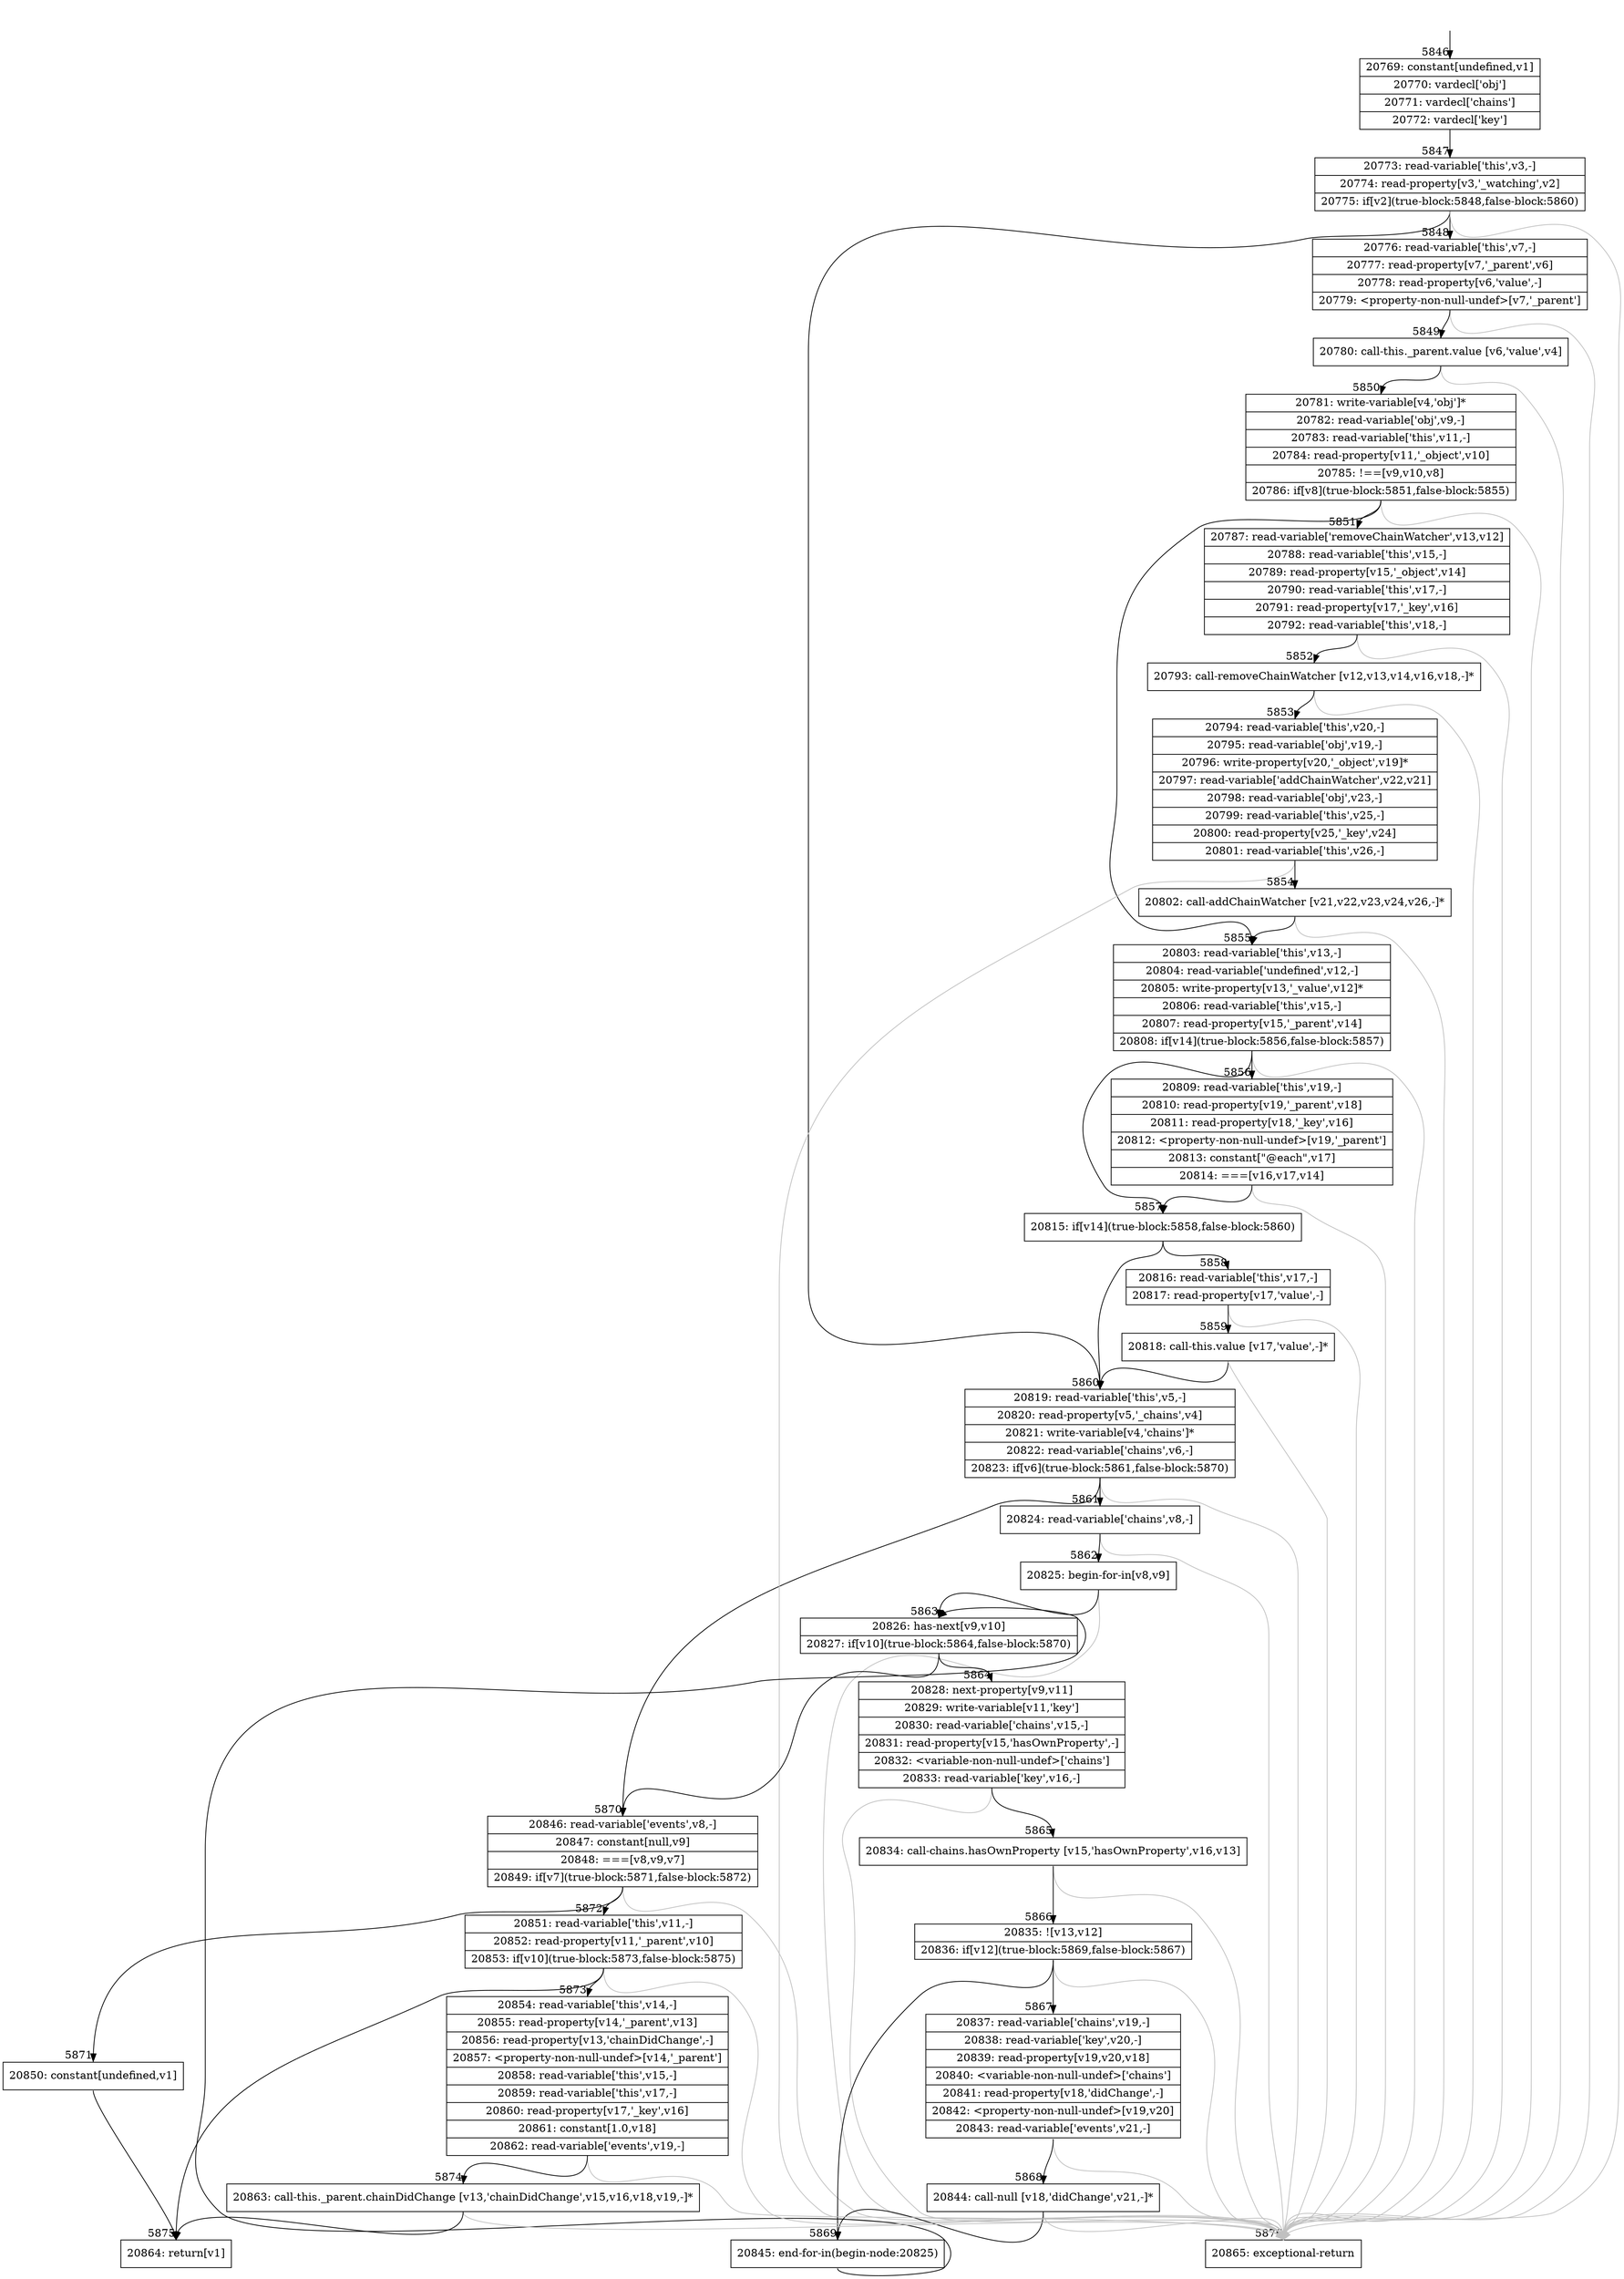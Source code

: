 digraph {
rankdir="TD"
BB_entry471[shape=none,label=""];
BB_entry471 -> BB5846 [tailport=s, headport=n, headlabel="    5846"]
BB5846 [shape=record label="{20769: constant[undefined,v1]|20770: vardecl['obj']|20771: vardecl['chains']|20772: vardecl['key']}" ] 
BB5846 -> BB5847 [tailport=s, headport=n, headlabel="      5847"]
BB5847 [shape=record label="{20773: read-variable['this',v3,-]|20774: read-property[v3,'_watching',v2]|20775: if[v2](true-block:5848,false-block:5860)}" ] 
BB5847 -> BB5848 [tailport=s, headport=n, headlabel="      5848"]
BB5847 -> BB5860 [tailport=s, headport=n, headlabel="      5860"]
BB5847 -> BB5876 [tailport=s, headport=n, color=gray, headlabel="      5876"]
BB5848 [shape=record label="{20776: read-variable['this',v7,-]|20777: read-property[v7,'_parent',v6]|20778: read-property[v6,'value',-]|20779: \<property-non-null-undef\>[v7,'_parent']}" ] 
BB5848 -> BB5849 [tailport=s, headport=n, headlabel="      5849"]
BB5848 -> BB5876 [tailport=s, headport=n, color=gray]
BB5849 [shape=record label="{20780: call-this._parent.value [v6,'value',v4]}" ] 
BB5849 -> BB5850 [tailport=s, headport=n, headlabel="      5850"]
BB5849 -> BB5876 [tailport=s, headport=n, color=gray]
BB5850 [shape=record label="{20781: write-variable[v4,'obj']*|20782: read-variable['obj',v9,-]|20783: read-variable['this',v11,-]|20784: read-property[v11,'_object',v10]|20785: !==[v9,v10,v8]|20786: if[v8](true-block:5851,false-block:5855)}" ] 
BB5850 -> BB5851 [tailport=s, headport=n, headlabel="      5851"]
BB5850 -> BB5855 [tailport=s, headport=n, headlabel="      5855"]
BB5850 -> BB5876 [tailport=s, headport=n, color=gray]
BB5851 [shape=record label="{20787: read-variable['removeChainWatcher',v13,v12]|20788: read-variable['this',v15,-]|20789: read-property[v15,'_object',v14]|20790: read-variable['this',v17,-]|20791: read-property[v17,'_key',v16]|20792: read-variable['this',v18,-]}" ] 
BB5851 -> BB5852 [tailport=s, headport=n, headlabel="      5852"]
BB5851 -> BB5876 [tailport=s, headport=n, color=gray]
BB5852 [shape=record label="{20793: call-removeChainWatcher [v12,v13,v14,v16,v18,-]*}" ] 
BB5852 -> BB5853 [tailport=s, headport=n, headlabel="      5853"]
BB5852 -> BB5876 [tailport=s, headport=n, color=gray]
BB5853 [shape=record label="{20794: read-variable['this',v20,-]|20795: read-variable['obj',v19,-]|20796: write-property[v20,'_object',v19]*|20797: read-variable['addChainWatcher',v22,v21]|20798: read-variable['obj',v23,-]|20799: read-variable['this',v25,-]|20800: read-property[v25,'_key',v24]|20801: read-variable['this',v26,-]}" ] 
BB5853 -> BB5854 [tailport=s, headport=n, headlabel="      5854"]
BB5853 -> BB5876 [tailport=s, headport=n, color=gray]
BB5854 [shape=record label="{20802: call-addChainWatcher [v21,v22,v23,v24,v26,-]*}" ] 
BB5854 -> BB5855 [tailport=s, headport=n]
BB5854 -> BB5876 [tailport=s, headport=n, color=gray]
BB5855 [shape=record label="{20803: read-variable['this',v13,-]|20804: read-variable['undefined',v12,-]|20805: write-property[v13,'_value',v12]*|20806: read-variable['this',v15,-]|20807: read-property[v15,'_parent',v14]|20808: if[v14](true-block:5856,false-block:5857)}" ] 
BB5855 -> BB5857 [tailport=s, headport=n, headlabel="      5857"]
BB5855 -> BB5856 [tailport=s, headport=n, headlabel="      5856"]
BB5855 -> BB5876 [tailport=s, headport=n, color=gray]
BB5856 [shape=record label="{20809: read-variable['this',v19,-]|20810: read-property[v19,'_parent',v18]|20811: read-property[v18,'_key',v16]|20812: \<property-non-null-undef\>[v19,'_parent']|20813: constant[\"@each\",v17]|20814: ===[v16,v17,v14]}" ] 
BB5856 -> BB5857 [tailport=s, headport=n]
BB5856 -> BB5876 [tailport=s, headport=n, color=gray]
BB5857 [shape=record label="{20815: if[v14](true-block:5858,false-block:5860)}" ] 
BB5857 -> BB5858 [tailport=s, headport=n, headlabel="      5858"]
BB5857 -> BB5860 [tailport=s, headport=n]
BB5858 [shape=record label="{20816: read-variable['this',v17,-]|20817: read-property[v17,'value',-]}" ] 
BB5858 -> BB5859 [tailport=s, headport=n, headlabel="      5859"]
BB5858 -> BB5876 [tailport=s, headport=n, color=gray]
BB5859 [shape=record label="{20818: call-this.value [v17,'value',-]*}" ] 
BB5859 -> BB5860 [tailport=s, headport=n]
BB5859 -> BB5876 [tailport=s, headport=n, color=gray]
BB5860 [shape=record label="{20819: read-variable['this',v5,-]|20820: read-property[v5,'_chains',v4]|20821: write-variable[v4,'chains']*|20822: read-variable['chains',v6,-]|20823: if[v6](true-block:5861,false-block:5870)}" ] 
BB5860 -> BB5861 [tailport=s, headport=n, headlabel="      5861"]
BB5860 -> BB5870 [tailport=s, headport=n, headlabel="      5870"]
BB5860 -> BB5876 [tailport=s, headport=n, color=gray]
BB5861 [shape=record label="{20824: read-variable['chains',v8,-]}" ] 
BB5861 -> BB5862 [tailport=s, headport=n, headlabel="      5862"]
BB5861 -> BB5876 [tailport=s, headport=n, color=gray]
BB5862 [shape=record label="{20825: begin-for-in[v8,v9]}" ] 
BB5862 -> BB5863 [tailport=s, headport=n, headlabel="      5863"]
BB5862 -> BB5876 [tailport=s, headport=n, color=gray]
BB5863 [shape=record label="{20826: has-next[v9,v10]|20827: if[v10](true-block:5864,false-block:5870)}" ] 
BB5863 -> BB5864 [tailport=s, headport=n, headlabel="      5864"]
BB5863 -> BB5870 [tailport=s, headport=n]
BB5864 [shape=record label="{20828: next-property[v9,v11]|20829: write-variable[v11,'key']|20830: read-variable['chains',v15,-]|20831: read-property[v15,'hasOwnProperty',-]|20832: \<variable-non-null-undef\>['chains']|20833: read-variable['key',v16,-]}" ] 
BB5864 -> BB5865 [tailport=s, headport=n, headlabel="      5865"]
BB5864 -> BB5876 [tailport=s, headport=n, color=gray]
BB5865 [shape=record label="{20834: call-chains.hasOwnProperty [v15,'hasOwnProperty',v16,v13]}" ] 
BB5865 -> BB5866 [tailport=s, headport=n, headlabel="      5866"]
BB5865 -> BB5876 [tailport=s, headport=n, color=gray]
BB5866 [shape=record label="{20835: ![v13,v12]|20836: if[v12](true-block:5869,false-block:5867)}" ] 
BB5866 -> BB5869 [tailport=s, headport=n, headlabel="      5869"]
BB5866 -> BB5867 [tailport=s, headport=n, headlabel="      5867"]
BB5866 -> BB5876 [tailport=s, headport=n, color=gray]
BB5867 [shape=record label="{20837: read-variable['chains',v19,-]|20838: read-variable['key',v20,-]|20839: read-property[v19,v20,v18]|20840: \<variable-non-null-undef\>['chains']|20841: read-property[v18,'didChange',-]|20842: \<property-non-null-undef\>[v19,v20]|20843: read-variable['events',v21,-]}" ] 
BB5867 -> BB5868 [tailport=s, headport=n, headlabel="      5868"]
BB5867 -> BB5876 [tailport=s, headport=n, color=gray]
BB5868 [shape=record label="{20844: call-null [v18,'didChange',v21,-]*}" ] 
BB5868 -> BB5869 [tailport=s, headport=n]
BB5868 -> BB5876 [tailport=s, headport=n, color=gray]
BB5869 [shape=record label="{20845: end-for-in(begin-node:20825)}" ] 
BB5869 -> BB5863 [tailport=s, headport=n]
BB5870 [shape=record label="{20846: read-variable['events',v8,-]|20847: constant[null,v9]|20848: ===[v8,v9,v7]|20849: if[v7](true-block:5871,false-block:5872)}" ] 
BB5870 -> BB5871 [tailport=s, headport=n, headlabel="      5871"]
BB5870 -> BB5872 [tailport=s, headport=n, headlabel="      5872"]
BB5870 -> BB5876 [tailport=s, headport=n, color=gray]
BB5871 [shape=record label="{20850: constant[undefined,v1]}" ] 
BB5871 -> BB5875 [tailport=s, headport=n, headlabel="      5875"]
BB5872 [shape=record label="{20851: read-variable['this',v11,-]|20852: read-property[v11,'_parent',v10]|20853: if[v10](true-block:5873,false-block:5875)}" ] 
BB5872 -> BB5873 [tailport=s, headport=n, headlabel="      5873"]
BB5872 -> BB5875 [tailport=s, headport=n]
BB5872 -> BB5876 [tailport=s, headport=n, color=gray]
BB5873 [shape=record label="{20854: read-variable['this',v14,-]|20855: read-property[v14,'_parent',v13]|20856: read-property[v13,'chainDidChange',-]|20857: \<property-non-null-undef\>[v14,'_parent']|20858: read-variable['this',v15,-]|20859: read-variable['this',v17,-]|20860: read-property[v17,'_key',v16]|20861: constant[1.0,v18]|20862: read-variable['events',v19,-]}" ] 
BB5873 -> BB5874 [tailport=s, headport=n, headlabel="      5874"]
BB5873 -> BB5876 [tailport=s, headport=n, color=gray]
BB5874 [shape=record label="{20863: call-this._parent.chainDidChange [v13,'chainDidChange',v15,v16,v18,v19,-]*}" ] 
BB5874 -> BB5875 [tailport=s, headport=n]
BB5874 -> BB5876 [tailport=s, headport=n, color=gray]
BB5875 [shape=record label="{20864: return[v1]}" ] 
BB5876 [shape=record label="{20865: exceptional-return}" ] 
//#$~ 10549
}

